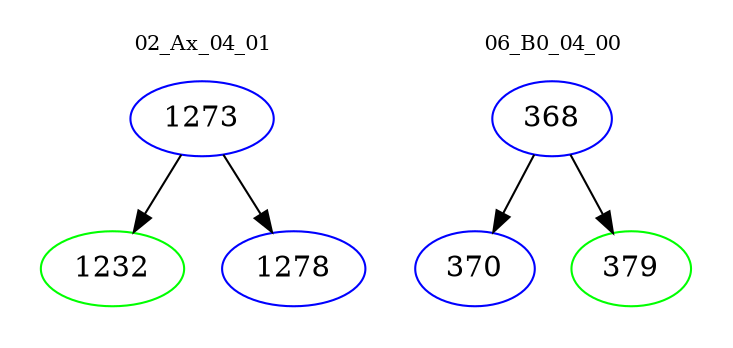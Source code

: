 digraph{
subgraph cluster_0 {
color = white
label = "02_Ax_04_01";
fontsize=10;
T0_1273 [label="1273", color="blue"]
T0_1273 -> T0_1232 [color="black"]
T0_1232 [label="1232", color="green"]
T0_1273 -> T0_1278 [color="black"]
T0_1278 [label="1278", color="blue"]
}
subgraph cluster_1 {
color = white
label = "06_B0_04_00";
fontsize=10;
T1_368 [label="368", color="blue"]
T1_368 -> T1_370 [color="black"]
T1_370 [label="370", color="blue"]
T1_368 -> T1_379 [color="black"]
T1_379 [label="379", color="green"]
}
}

